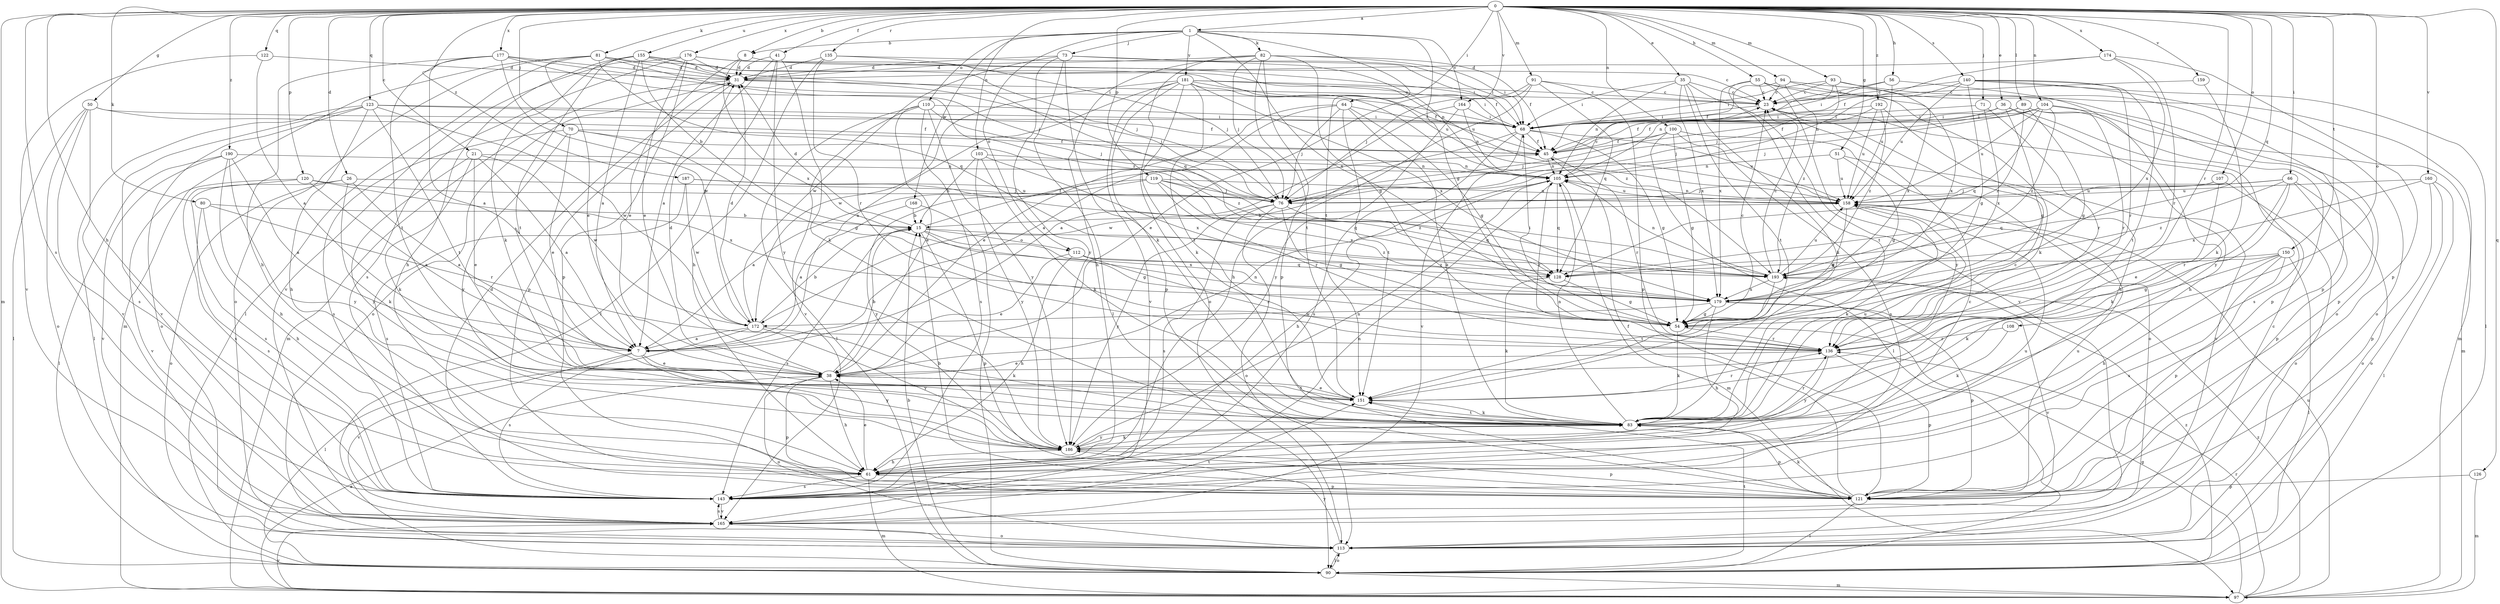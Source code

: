 strict digraph  {
0;
1;
7;
8;
15;
21;
23;
26;
31;
35;
36;
38;
41;
45;
50;
51;
54;
55;
56;
61;
64;
66;
68;
70;
71;
73;
76;
80;
81;
82;
83;
89;
90;
91;
93;
94;
97;
100;
103;
104;
105;
107;
108;
110;
112;
113;
119;
120;
121;
122;
123;
126;
128;
135;
136;
140;
143;
150;
151;
155;
158;
159;
160;
164;
165;
168;
172;
174;
176;
177;
179;
181;
186;
187;
190;
192;
193;
0 -> 1  [label=a];
0 -> 8  [label=b];
0 -> 21  [label=c];
0 -> 26  [label=d];
0 -> 35  [label=e];
0 -> 36  [label=e];
0 -> 41  [label=f];
0 -> 50  [label=g];
0 -> 51  [label=g];
0 -> 55  [label=h];
0 -> 56  [label=h];
0 -> 61  [label=h];
0 -> 64  [label=i];
0 -> 66  [label=i];
0 -> 70  [label=j];
0 -> 71  [label=j];
0 -> 80  [label=k];
0 -> 81  [label=k];
0 -> 89  [label=l];
0 -> 91  [label=m];
0 -> 93  [label=m];
0 -> 94  [label=m];
0 -> 97  [label=m];
0 -> 100  [label=n];
0 -> 103  [label=n];
0 -> 104  [label=n];
0 -> 107  [label=o];
0 -> 108  [label=o];
0 -> 119  [label=p];
0 -> 120  [label=p];
0 -> 122  [label=q];
0 -> 123  [label=q];
0 -> 126  [label=q];
0 -> 128  [label=q];
0 -> 135  [label=r];
0 -> 136  [label=r];
0 -> 140  [label=s];
0 -> 143  [label=s];
0 -> 150  [label=t];
0 -> 155  [label=u];
0 -> 159  [label=v];
0 -> 160  [label=v];
0 -> 164  [label=v];
0 -> 174  [label=x];
0 -> 176  [label=x];
0 -> 177  [label=x];
0 -> 187  [label=z];
0 -> 190  [label=z];
0 -> 192  [label=z];
1 -> 8  [label=b];
1 -> 54  [label=g];
1 -> 73  [label=j];
1 -> 82  [label=k];
1 -> 110  [label=o];
1 -> 112  [label=o];
1 -> 151  [label=t];
1 -> 164  [label=v];
1 -> 168  [label=w];
1 -> 179  [label=x];
1 -> 181  [label=y];
7 -> 38  [label=e];
7 -> 143  [label=s];
7 -> 165  [label=v];
7 -> 186  [label=y];
8 -> 31  [label=d];
8 -> 38  [label=e];
8 -> 68  [label=i];
8 -> 179  [label=x];
15 -> 31  [label=d];
15 -> 45  [label=f];
15 -> 54  [label=g];
15 -> 112  [label=o];
15 -> 121  [label=p];
15 -> 143  [label=s];
15 -> 179  [label=x];
15 -> 193  [label=z];
21 -> 7  [label=a];
21 -> 38  [label=e];
21 -> 83  [label=k];
21 -> 105  [label=n];
21 -> 172  [label=w];
21 -> 186  [label=y];
23 -> 68  [label=i];
26 -> 7  [label=a];
26 -> 76  [label=j];
26 -> 83  [label=k];
26 -> 113  [label=o];
26 -> 143  [label=s];
31 -> 23  [label=c];
31 -> 76  [label=j];
31 -> 97  [label=m];
31 -> 113  [label=o];
31 -> 121  [label=p];
35 -> 23  [label=c];
35 -> 68  [label=i];
35 -> 83  [label=k];
35 -> 105  [label=n];
35 -> 151  [label=t];
35 -> 165  [label=v];
35 -> 179  [label=x];
36 -> 45  [label=f];
36 -> 54  [label=g];
36 -> 61  [label=h];
36 -> 68  [label=i];
36 -> 143  [label=s];
38 -> 15  [label=b];
38 -> 31  [label=d];
38 -> 61  [label=h];
38 -> 105  [label=n];
38 -> 113  [label=o];
38 -> 121  [label=p];
38 -> 151  [label=t];
41 -> 7  [label=a];
41 -> 31  [label=d];
41 -> 83  [label=k];
41 -> 90  [label=l];
41 -> 186  [label=y];
45 -> 105  [label=n];
45 -> 136  [label=r];
50 -> 45  [label=f];
50 -> 68  [label=i];
50 -> 90  [label=l];
50 -> 113  [label=o];
50 -> 143  [label=s];
50 -> 165  [label=v];
51 -> 54  [label=g];
51 -> 105  [label=n];
51 -> 158  [label=u];
51 -> 165  [label=v];
54 -> 23  [label=c];
54 -> 68  [label=i];
54 -> 83  [label=k];
54 -> 136  [label=r];
55 -> 23  [label=c];
55 -> 83  [label=k];
55 -> 113  [label=o];
55 -> 151  [label=t];
55 -> 179  [label=x];
55 -> 186  [label=y];
56 -> 23  [label=c];
56 -> 68  [label=i];
56 -> 158  [label=u];
56 -> 186  [label=y];
61 -> 38  [label=e];
61 -> 97  [label=m];
61 -> 121  [label=p];
61 -> 143  [label=s];
64 -> 7  [label=a];
64 -> 38  [label=e];
64 -> 54  [label=g];
64 -> 68  [label=i];
64 -> 76  [label=j];
64 -> 83  [label=k];
64 -> 151  [label=t];
66 -> 76  [label=j];
66 -> 83  [label=k];
66 -> 113  [label=o];
66 -> 121  [label=p];
66 -> 136  [label=r];
66 -> 158  [label=u];
66 -> 193  [label=z];
68 -> 45  [label=f];
68 -> 54  [label=g];
68 -> 143  [label=s];
68 -> 158  [label=u];
68 -> 165  [label=v];
68 -> 172  [label=w];
70 -> 38  [label=e];
70 -> 45  [label=f];
70 -> 54  [label=g];
70 -> 143  [label=s];
70 -> 186  [label=y];
70 -> 193  [label=z];
71 -> 68  [label=i];
71 -> 136  [label=r];
71 -> 179  [label=x];
73 -> 31  [label=d];
73 -> 68  [label=i];
73 -> 83  [label=k];
73 -> 90  [label=l];
73 -> 105  [label=n];
73 -> 172  [label=w];
73 -> 186  [label=y];
76 -> 54  [label=g];
76 -> 113  [label=o];
76 -> 128  [label=q];
76 -> 143  [label=s];
76 -> 186  [label=y];
80 -> 15  [label=b];
80 -> 61  [label=h];
80 -> 136  [label=r];
80 -> 143  [label=s];
81 -> 31  [label=d];
81 -> 38  [label=e];
81 -> 76  [label=j];
81 -> 90  [label=l];
81 -> 97  [label=m];
81 -> 113  [label=o];
81 -> 128  [label=q];
81 -> 158  [label=u];
82 -> 31  [label=d];
82 -> 45  [label=f];
82 -> 54  [label=g];
82 -> 61  [label=h];
82 -> 68  [label=i];
82 -> 76  [label=j];
82 -> 113  [label=o];
82 -> 121  [label=p];
82 -> 151  [label=t];
83 -> 23  [label=c];
83 -> 105  [label=n];
83 -> 121  [label=p];
83 -> 136  [label=r];
83 -> 151  [label=t];
83 -> 158  [label=u];
83 -> 186  [label=y];
89 -> 54  [label=g];
89 -> 68  [label=i];
89 -> 76  [label=j];
89 -> 97  [label=m];
89 -> 121  [label=p];
89 -> 193  [label=z];
90 -> 15  [label=b];
90 -> 97  [label=m];
90 -> 113  [label=o];
90 -> 151  [label=t];
90 -> 193  [label=z];
91 -> 23  [label=c];
91 -> 38  [label=e];
91 -> 61  [label=h];
91 -> 76  [label=j];
91 -> 121  [label=p];
91 -> 128  [label=q];
93 -> 23  [label=c];
93 -> 68  [label=i];
93 -> 76  [label=j];
93 -> 105  [label=n];
93 -> 121  [label=p];
93 -> 179  [label=x];
94 -> 23  [label=c];
94 -> 45  [label=f];
94 -> 97  [label=m];
94 -> 179  [label=x];
94 -> 193  [label=z];
97 -> 38  [label=e];
97 -> 54  [label=g];
97 -> 136  [label=r];
97 -> 158  [label=u];
97 -> 165  [label=v];
97 -> 193  [label=z];
100 -> 45  [label=f];
100 -> 54  [label=g];
100 -> 76  [label=j];
100 -> 90  [label=l];
100 -> 113  [label=o];
100 -> 143  [label=s];
103 -> 15  [label=b];
103 -> 83  [label=k];
103 -> 105  [label=n];
103 -> 179  [label=x];
103 -> 186  [label=y];
104 -> 45  [label=f];
104 -> 68  [label=i];
104 -> 76  [label=j];
104 -> 121  [label=p];
104 -> 128  [label=q];
104 -> 136  [label=r];
104 -> 158  [label=u];
104 -> 193  [label=z];
105 -> 23  [label=c];
105 -> 61  [label=h];
105 -> 97  [label=m];
105 -> 128  [label=q];
105 -> 136  [label=r];
105 -> 158  [label=u];
107 -> 38  [label=e];
107 -> 76  [label=j];
107 -> 113  [label=o];
107 -> 128  [label=q];
108 -> 83  [label=k];
108 -> 136  [label=r];
110 -> 38  [label=e];
110 -> 68  [label=i];
110 -> 76  [label=j];
110 -> 90  [label=l];
110 -> 143  [label=s];
110 -> 165  [label=v];
110 -> 186  [label=y];
112 -> 38  [label=e];
112 -> 61  [label=h];
112 -> 128  [label=q];
112 -> 136  [label=r];
112 -> 193  [label=z];
113 -> 23  [label=c];
113 -> 90  [label=l];
113 -> 186  [label=y];
119 -> 7  [label=a];
119 -> 76  [label=j];
119 -> 128  [label=q];
119 -> 136  [label=r];
119 -> 158  [label=u];
119 -> 179  [label=x];
119 -> 186  [label=y];
120 -> 7  [label=a];
120 -> 76  [label=j];
120 -> 143  [label=s];
120 -> 165  [label=v];
120 -> 179  [label=x];
121 -> 15  [label=b];
121 -> 31  [label=d];
121 -> 45  [label=f];
121 -> 83  [label=k];
121 -> 90  [label=l];
121 -> 158  [label=u];
122 -> 7  [label=a];
122 -> 31  [label=d];
122 -> 165  [label=v];
123 -> 45  [label=f];
123 -> 61  [label=h];
123 -> 68  [label=i];
123 -> 90  [label=l];
123 -> 113  [label=o];
123 -> 151  [label=t];
123 -> 165  [label=v];
123 -> 172  [label=w];
126 -> 97  [label=m];
126 -> 121  [label=p];
128 -> 54  [label=g];
128 -> 83  [label=k];
135 -> 31  [label=d];
135 -> 45  [label=f];
135 -> 61  [label=h];
135 -> 76  [label=j];
135 -> 136  [label=r];
136 -> 38  [label=e];
136 -> 121  [label=p];
136 -> 186  [label=y];
140 -> 23  [label=c];
140 -> 54  [label=g];
140 -> 90  [label=l];
140 -> 105  [label=n];
140 -> 113  [label=o];
140 -> 136  [label=r];
140 -> 151  [label=t];
140 -> 158  [label=u];
143 -> 23  [label=c];
143 -> 105  [label=n];
143 -> 158  [label=u];
143 -> 165  [label=v];
150 -> 54  [label=g];
150 -> 61  [label=h];
150 -> 83  [label=k];
150 -> 90  [label=l];
150 -> 121  [label=p];
150 -> 128  [label=q];
150 -> 143  [label=s];
151 -> 38  [label=e];
151 -> 83  [label=k];
151 -> 136  [label=r];
155 -> 7  [label=a];
155 -> 15  [label=b];
155 -> 31  [label=d];
155 -> 61  [label=h];
155 -> 76  [label=j];
155 -> 83  [label=k];
155 -> 128  [label=q];
155 -> 151  [label=t];
158 -> 15  [label=b];
158 -> 54  [label=g];
158 -> 83  [label=k];
158 -> 105  [label=n];
159 -> 23  [label=c];
159 -> 83  [label=k];
160 -> 90  [label=l];
160 -> 113  [label=o];
160 -> 121  [label=p];
160 -> 158  [label=u];
160 -> 179  [label=x];
164 -> 7  [label=a];
164 -> 68  [label=i];
164 -> 105  [label=n];
164 -> 186  [label=y];
165 -> 113  [label=o];
165 -> 143  [label=s];
165 -> 151  [label=t];
168 -> 7  [label=a];
168 -> 15  [label=b];
168 -> 90  [label=l];
172 -> 7  [label=a];
172 -> 15  [label=b];
172 -> 31  [label=d];
172 -> 83  [label=k];
172 -> 90  [label=l];
172 -> 186  [label=y];
174 -> 31  [label=d];
174 -> 45  [label=f];
174 -> 121  [label=p];
174 -> 136  [label=r];
174 -> 179  [label=x];
176 -> 23  [label=c];
176 -> 31  [label=d];
176 -> 38  [label=e];
176 -> 121  [label=p];
176 -> 143  [label=s];
176 -> 158  [label=u];
176 -> 165  [label=v];
177 -> 7  [label=a];
177 -> 31  [label=d];
177 -> 61  [label=h];
177 -> 68  [label=i];
177 -> 151  [label=t];
177 -> 172  [label=w];
177 -> 193  [label=z];
179 -> 54  [label=g];
179 -> 61  [label=h];
179 -> 121  [label=p];
179 -> 165  [label=v];
179 -> 172  [label=w];
181 -> 7  [label=a];
181 -> 23  [label=c];
181 -> 45  [label=f];
181 -> 68  [label=i];
181 -> 83  [label=k];
181 -> 121  [label=p];
181 -> 151  [label=t];
181 -> 165  [label=v];
181 -> 172  [label=w];
181 -> 179  [label=x];
181 -> 193  [label=z];
186 -> 61  [label=h];
186 -> 83  [label=k];
186 -> 105  [label=n];
186 -> 121  [label=p];
187 -> 143  [label=s];
187 -> 158  [label=u];
187 -> 172  [label=w];
187 -> 193  [label=z];
190 -> 7  [label=a];
190 -> 61  [label=h];
190 -> 90  [label=l];
190 -> 105  [label=n];
190 -> 165  [label=v];
190 -> 186  [label=y];
192 -> 45  [label=f];
192 -> 61  [label=h];
192 -> 68  [label=i];
192 -> 158  [label=u];
192 -> 193  [label=z];
193 -> 23  [label=c];
193 -> 105  [label=n];
193 -> 151  [label=t];
193 -> 158  [label=u];
193 -> 179  [label=x];
}
